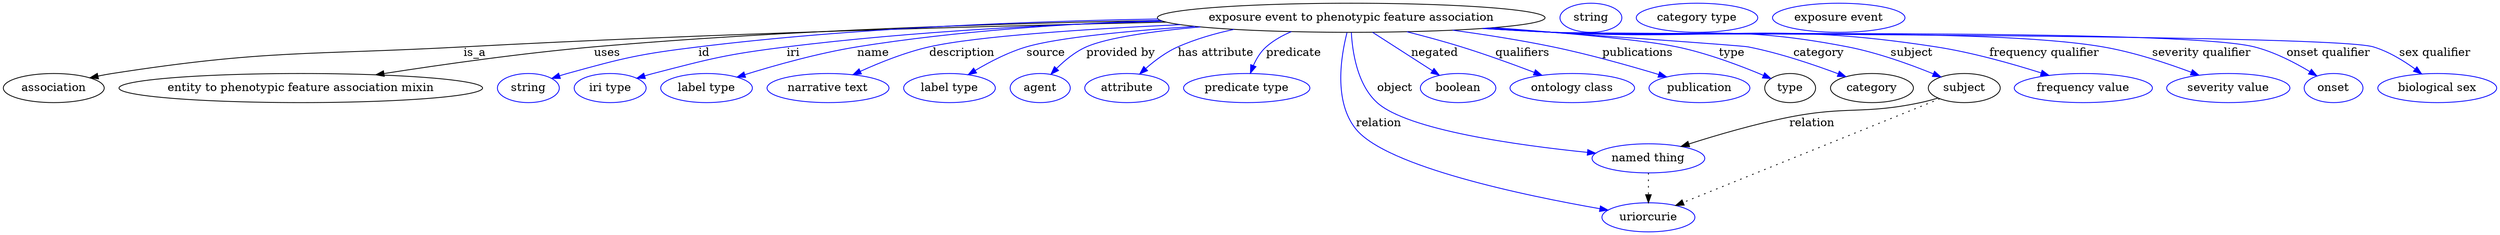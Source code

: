 digraph {
	graph [bb="0,0,2526.8,283"];
	node [label="\N"];
	"exposure event to phenotypic feature association"	[height=0.5,
		label="exposure event to phenotypic feature association",
		pos="1350,265",
		width=5.0732];
	association	[height=0.5,
		pos="50.046,178",
		width=1.3902];
	"exposure event to phenotypic feature association" -> association	[label=is_a,
		lp="464.05,221.5",
		pos="e,86.3,190.59 1174.2,260.08 993.18,255.36 703.2,245.87 453.05,229 299.8,218.67 259.93,224.72 109.05,196 104.86,195.2 100.55,194.24 \
96.249,193.19"];
	"entity to phenotypic feature association mixin"	[height=0.5,
		pos="291.05,178",
		width=4.8024];
	"exposure event to phenotypic feature association" -> "entity to phenotypic feature association mixin"	[label=uses,
		lp="595.05,221.5",
		pos="e,365.1,194.29 1169.8,262.07 1014.1,258.91 783.16,250.61 583.05,229 512.47,221.38 433.12,207.44 374.97,196.21"];
	id	[color=blue,
		height=0.5,
		label=string,
		pos="512.05,178",
		width=0.84854];
	"exposure event to phenotypic feature association" -> id	[color=blue,
		label=id,
		lp="694.55,221.5",
		pos="e,535.49,189.73 1167.9,263.32 1034.6,260.64 849.81,252.42 689.05,229 627.07,219.97 611.51,215.65 552.05,196 549.66,195.21 547.23,\
194.34 544.79,193.43",
		style=solid];
	iri	[color=blue,
		height=0.5,
		label="iri type",
		pos="597.05,178",
		width=1.011];
	"exposure event to phenotypic feature association" -> iri	[color=blue,
		label=iri,
		lp="786.55,221.5",
		pos="e,624.6,189.78 1171.7,261.06 1058.9,257.22 910.33,248.54 780.05,229 718.11,219.71 702.97,214.22 643.05,196 640.13,195.11 637.12,\
194.14 634.11,193.12",
		style=solid];
	name	[color=blue,
		height=0.5,
		label="label type",
		pos="697.05,178",
		width=1.2638];
	"exposure event to phenotypic feature association" -> name	[color=blue,
		label=name,
		lp="869.55,221.5",
		pos="e,728.05,191.3 1170.5,261.6 1075.7,257.76 957.8,248.89 854.05,229 813.61,221.25 769.02,206.41 737.72,194.9",
		style=solid];
	description	[color=blue,
		height=0.5,
		label="narrative text",
		pos="818.05,178",
		width=1.6068];
	"exposure event to phenotypic feature association" -> description	[color=blue,
		label=description,
		lp="959.55,221.5",
		pos="e,844.92,194.24 1190,256.31 1092.3,250.52 977.15,241.44 929.05,229 902.84,222.22 875.08,209.72 853.88,198.91",
		style=solid];
	source	[color=blue,
		height=0.5,
		label="label type",
		pos="939.05,178",
		width=1.2638];
	"exposure event to phenotypic feature association" -> source	[color=blue,
		label=source,
		lp="1044,221.5",
		pos="e,959.69,194.16 1178.7,258.77 1128.6,253.71 1074.3,244.71 1026,229 1005.5,222.31 984.44,210.37 968.19,199.83",
		style=solid];
	"provided by"	[color=blue,
		height=0.5,
		label=agent,
		pos="1032,178",
		width=0.83048];
	"exposure event to phenotypic feature association" -> "provided by"	[color=blue,
		label="provided by",
		lp="1121,221.5",
		pos="e,1044.6,194.36 1213.3,253.04 1162.1,247.41 1110.9,239.49 1088,229 1074.3,222.67 1061.4,211.76 1051.6,201.75",
		style=solid];
	"has attribute"	[color=blue,
		height=0.5,
		label=attribute,
		pos="1120,178",
		width=1.1193];
	"exposure event to phenotypic feature association" -> "has attribute"	[color=blue,
		label="has attribute",
		lp="1215.5,221.5",
		pos="e,1135.4,194.92 1245.4,250.18 1223.8,245.15 1201.7,238.3 1182,229 1167.8,222.24 1153.9,211.55 1142.9,201.79",
		style=solid];
	predicate	[color=blue,
		height=0.5,
		label="predicate type",
		pos="1239,178",
		width=1.679];
	"exposure event to phenotypic feature association" -> predicate	[color=blue,
		label=predicate,
		lp="1288,221.5",
		pos="e,1243.8,196.23 1292.2,247.76 1281.6,242.94 1271.4,236.79 1263,229 1256.3,222.66 1251.2,214.01 1247.5,205.69",
		style=solid];
	object	[color=blue,
		height=0.5,
		label="named thing",
		pos="1657,91",
		width=1.5346];
	"exposure event to phenotypic feature association" -> object	[color=blue,
		label=object,
		lp="1399,178",
		pos="e,1606.6,98.464 1350.4,246.96 1351.8,223.89 1357.7,182.97 1382,160 1412.6,131.1 1525.1,110.46 1596.4,99.942",
		style=solid];
	relation	[color=blue,
		height=0.5,
		label=uriorcurie,
		pos="1657,18",
		width=1.2638];
	"exposure event to phenotypic feature association" -> relation	[color=blue,
		label=relation,
		lp="1391,134.5",
		pos="e,1614.2,24.126 1346.7,246.85 1342.2,217.73 1337.8,158.71 1370,127 1434.7,63.308 1540.6,36.549 1604,25.78",
		style=solid];
	negated	[color=blue,
		height=0.5,
		label=boolean,
		pos="1463,178",
		width=1.0652];
	"exposure event to phenotypic feature association" -> negated	[color=blue,
		label=negated,
		lp="1435.5,221.5",
		pos="e,1443.5,193.7 1372.6,247 1390.7,233.41 1416.1,214.3 1435.4,199.8",
		style=solid];
	qualifiers	[color=blue,
		height=0.5,
		label="ontology class",
		pos="1581,178",
		width=1.7151];
	"exposure event to phenotypic feature association" -> qualifiers	[color=blue,
		label=qualifiers,
		lp="1523.5,221.5",
		pos="e,1548.8,193.37 1404.9,247.78 1422.9,242.17 1442.9,235.62 1461,229 1487.4,219.38 1516.4,207.32 1539.3,197.46",
		style=solid];
	publications	[color=blue,
		height=0.5,
		label=publication,
		pos="1711,178",
		width=1.3902];
	"exposure event to phenotypic feature association" -> publications	[color=blue,
		label=publications,
		lp="1639.5,221.5",
		pos="e,1676.9,191.29 1448.4,249.8 1481.8,244.25 1519.3,237.22 1553,229 1592.1,219.49 1635.7,205.45 1667.1,194.66",
		style=solid];
	type	[height=0.5,
		pos="1806,178",
		width=0.75];
	"exposure event to phenotypic feature association" -> type	[color=blue,
		label=type,
		lp="1737,221.5",
		pos="e,1784.7,189.49 1476,251.95 1559.5,243.7 1657.4,233.48 1677,229 1711.9,221.06 1749.9,205.43 1775.5,193.75",
		style=solid];
	category	[height=0.5,
		pos="1892,178",
		width=1.1374];
	"exposure event to phenotypic feature association" -> category	[color=blue,
		label=category,
		lp="1827.5,221.5",
		pos="e,1864.5,191.35 1480.3,252.34 1500.6,250.54 1521.4,248.71 1541,247 1635.3,238.81 1660.7,249.17 1753,229 1788.7,221.22 1827.6,206.65 \
1855.2,195.24",
		style=solid];
	subject	[height=0.5,
		pos="1987,178",
		width=0.99297];
	"exposure event to phenotypic feature association" -> subject	[color=blue,
		label=subject,
		lp="1923.5,221.5",
		pos="e,1961.9,191.15 1477.7,252.08 1498.8,250.26 1520.5,248.5 1541,247 1680.5,236.8 1718.3,258.1 1855,229 1889.3,221.72 1926.4,207.01 \
1952.5,195.42",
		style=solid];
	"frequency qualifier"	[color=blue,
		height=0.5,
		label="frequency value",
		pos="2108,178",
		width=1.8776];
	"exposure event to phenotypic feature association" -> "frequency qualifier"	[color=blue,
		label="frequency qualifier",
		lp="2057.5,221.5",
		pos="e,2071.6,193.27 1476.4,251.96 1497.9,250.13 1520.1,248.39 1541,247 1721.3,234.99 1769.1,260.04 1947,229 1986.8,222.07 2030.4,208.12 \
2062.1,196.71",
		style=solid];
	"severity qualifier"	[color=blue,
		height=0.5,
		label="severity value",
		pos="2253,178",
		width=1.661];
	"exposure event to phenotypic feature association" -> "severity qualifier"	[color=blue,
		label="severity qualifier",
		lp="2215,221.5",
		pos="e,2221.6,193.44 1475.1,251.84 1497,250 1519.7,248.29 1541,247 1668,239.36 1988.1,252.67 2113,229 2147.5,222.47 2184.9,208.77 2212.3,\
197.36",
		style=solid];
	"onset qualifier"	[color=blue,
		height=0.5,
		label=onset,
		pos="2360,178",
		width=0.81243];
	"exposure event to phenotypic feature association" -> "onset qualifier"	[color=blue,
		label="onset qualifier",
		lp="2343,221.5",
		pos="e,2341.5,192.11 1474.3,251.78 1496.5,249.93 1519.4,248.23 1541,247 1621.4,242.43 2187.2,249.27 2265,229 2289.4,222.65 2314.5,209.07 \
2332.8,197.66",
		style=solid];
	"sex qualifier"	[color=blue,
		height=0.5,
		label="biological sex",
		pos="2467,178",
		width=1.661];
	"exposure event to phenotypic feature association" -> "sex qualifier"	[color=blue,
		label="sex qualifier",
		lp="2452.5,221.5",
		pos="e,2447.5,195.22 1474,251.74 1496.3,249.89 1519.4,248.19 1541,247 1634.8,241.83 2296,255.6 2386,229 2405.3,223.33 2424.4,211.82 2439.3,\
201.27",
		style=solid];
	object -> relation	[pos="e,1657,36.029 1657,72.813 1657,64.789 1657,55.047 1657,46.069",
		style=dotted];
	association_type	[color=blue,
		height=0.5,
		label=string,
		pos="1581,265",
		width=0.84854];
	association_category	[color=blue,
		height=0.5,
		label="category type",
		pos="1688,265",
		width=1.6249];
	subject -> object	[label=relation,
		lp="1828,134.5",
		pos="e,1690.8,105.29 1960.2,165.73 1954.3,163.57 1948,161.51 1942,160 1883.3,145.21 1866,155.63 1807,142 1770.4,133.53 1730,119.8 1700.4,\
108.87"];
	subject -> relation	[pos="e,1684.8,32.312 1962,164.99 1904.2,137.35 1761.6,69.067 1693.9,36.641",
		style=dotted];
	"exposure event to phenotypic feature association_subject"	[color=blue,
		height=0.5,
		label="exposure event",
		pos="1828,265",
		width=1.7693];
}
